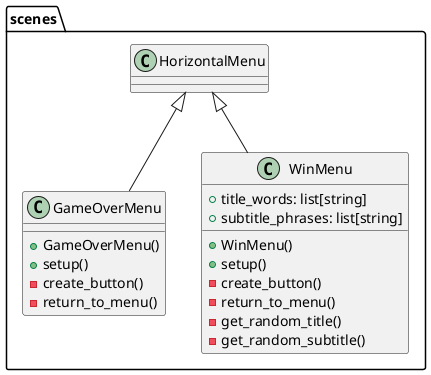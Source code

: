 @startuml game_over_and_win_menu

class scenes.GameOverMenu extends scenes.HorizontalMenu {
	+ GameOverMenu()
	+ setup()
	- create_button()
	- return_to_menu()
}

class scenes.WinMenu extends scenes.HorizontalMenu {
	+ title_words: list[string]
	+ subtitle_phrases: list[string]
	
	+ WinMenu()
	+ setup()
	- create_button()
	- return_to_menu()
	- get_random_title()
	- get_random_subtitle()
}

@enduml
